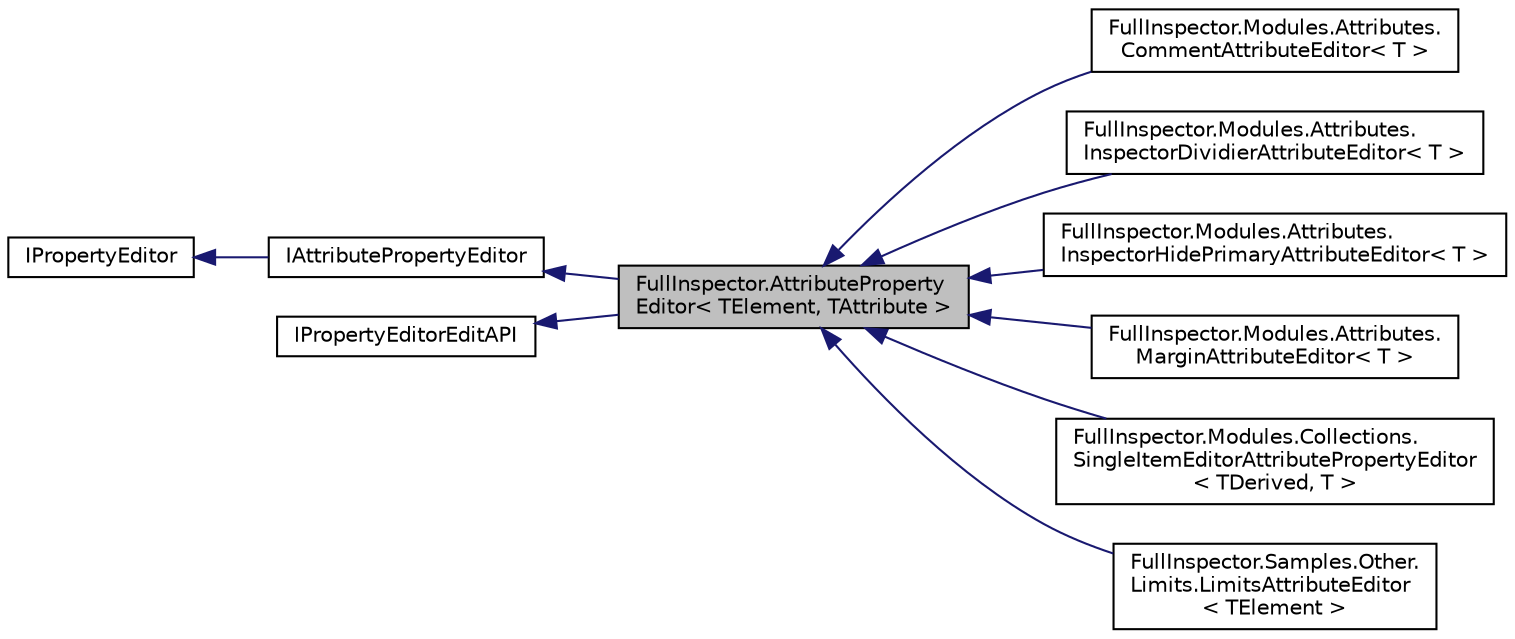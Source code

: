 digraph "FullInspector.AttributePropertyEditor&lt; TElement, TAttribute &gt;"
{
  edge [fontname="Helvetica",fontsize="10",labelfontname="Helvetica",labelfontsize="10"];
  node [fontname="Helvetica",fontsize="10",shape=record];
  rankdir="LR";
  Node1 [label="FullInspector.AttributeProperty\lEditor\< TElement, TAttribute \>",height=0.2,width=0.4,color="black", fillcolor="grey75", style="filled" fontcolor="black"];
  Node2 -> Node1 [dir="back",color="midnightblue",fontsize="10",style="solid",fontname="Helvetica"];
  Node2 [label="IAttributePropertyEditor",height=0.2,width=0.4,color="black", fillcolor="white", style="filled",URL="$interface_full_inspector_1_1_i_attribute_property_editor.html",tooltip="An IAttributePropertyEditor is identical to an IPropertyEditor, except that it also contains an Attri..."];
  Node3 -> Node2 [dir="back",color="midnightblue",fontsize="10",style="solid",fontname="Helvetica"];
  Node3 [label="IPropertyEditor",height=0.2,width=0.4,color="black", fillcolor="white", style="filled",URL="$interface_full_inspector_1_1_i_property_editor.html",tooltip="Marks an object as a property editor. "];
  Node4 -> Node1 [dir="back",color="midnightblue",fontsize="10",style="solid",fontname="Helvetica"];
  Node4 [label="IPropertyEditorEditAPI",height=0.2,width=0.4,color="black", fillcolor="white", style="filled",URL="$interface_full_inspector_1_1_i_property_editor_edit_a_p_i.html",tooltip="This is the core editing API that property editors use. We split the editing API and the IPropertyEdi..."];
  Node1 -> Node5 [dir="back",color="midnightblue",fontsize="10",style="solid",fontname="Helvetica"];
  Node5 [label="FullInspector.Modules.Attributes.\lCommentAttributeEditor\< T \>",height=0.2,width=0.4,color="black", fillcolor="white", style="filled",URL="$class_full_inspector_1_1_modules_1_1_attributes_1_1_comment_attribute_editor_3_01_t_01_4.html"];
  Node1 -> Node6 [dir="back",color="midnightblue",fontsize="10",style="solid",fontname="Helvetica"];
  Node6 [label="FullInspector.Modules.Attributes.\lInspectorDividierAttributeEditor\< T \>",height=0.2,width=0.4,color="black", fillcolor="white", style="filled",URL="$class_full_inspector_1_1_modules_1_1_attributes_1_1_inspector_dividier_attribute_editor_3_01_t_01_4.html"];
  Node1 -> Node7 [dir="back",color="midnightblue",fontsize="10",style="solid",fontname="Helvetica"];
  Node7 [label="FullInspector.Modules.Attributes.\lInspectorHidePrimaryAttributeEditor\< T \>",height=0.2,width=0.4,color="black", fillcolor="white", style="filled",URL="$class_full_inspector_1_1_modules_1_1_attributes_1_1_inspector_hide_primary_attribute_editor_3_01_t_01_4.html"];
  Node1 -> Node8 [dir="back",color="midnightblue",fontsize="10",style="solid",fontname="Helvetica"];
  Node8 [label="FullInspector.Modules.Attributes.\lMarginAttributeEditor\< T \>",height=0.2,width=0.4,color="black", fillcolor="white", style="filled",URL="$class_full_inspector_1_1_modules_1_1_attributes_1_1_margin_attribute_editor_3_01_t_01_4.html"];
  Node1 -> Node9 [dir="back",color="midnightblue",fontsize="10",style="solid",fontname="Helvetica"];
  Node9 [label="FullInspector.Modules.Collections.\lSingleItemEditorAttributePropertyEditor\l\< TDerived, T \>",height=0.2,width=0.4,color="black", fillcolor="white", style="filled",URL="$class_full_inspector_1_1_modules_1_1_collections_1_1_single_item_editor_attribute_property_editor_3_01_t_derived_00_01_t_01_4.html",tooltip="Provides a relatively simple editor for IList{T} types that only views one element at a time..."];
  Node1 -> Node10 [dir="back",color="midnightblue",fontsize="10",style="solid",fontname="Helvetica"];
  Node10 [label="FullInspector.Samples.Other.\lLimits.LimitsAttributeEditor\l\< TElement \>",height=0.2,width=0.4,color="black", fillcolor="white", style="filled",URL="$class_full_inspector_1_1_samples_1_1_other_1_1_limits_1_1_limits_attribute_editor_3_01_t_element_01_4.html"];
}
